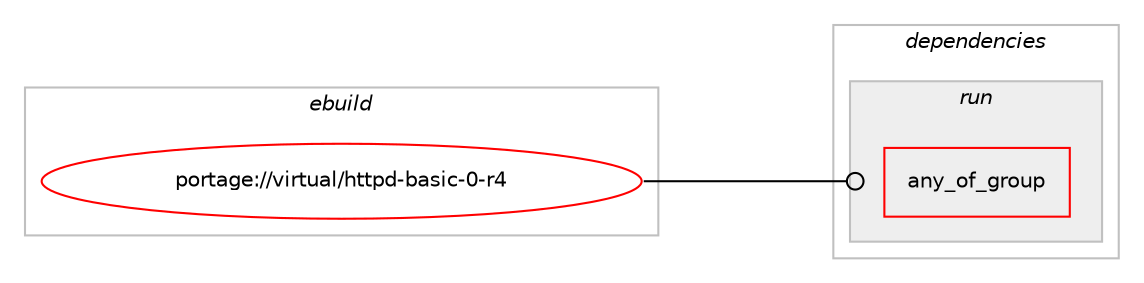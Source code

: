 digraph prolog {

# *************
# Graph options
# *************

newrank=true;
concentrate=true;
compound=true;
graph [rankdir=LR,fontname=Helvetica,fontsize=10,ranksep=1.5];#, ranksep=2.5, nodesep=0.2];
edge  [arrowhead=vee];
node  [fontname=Helvetica,fontsize=10];

# **********
# The ebuild
# **********

subgraph cluster_leftcol {
color=gray;
rank=same;
label=<<i>ebuild</i>>;
id [label="portage://virtual/httpd-basic-0-r4", color=red, width=4, href="../virtual/httpd-basic-0-r4.svg"];
}

# ****************
# The dependencies
# ****************

subgraph cluster_midcol {
color=gray;
label=<<i>dependencies</i>>;
subgraph cluster_compile {
fillcolor="#eeeeee";
style=filled;
label=<<i>compile</i>>;
}
subgraph cluster_compileandrun {
fillcolor="#eeeeee";
style=filled;
label=<<i>compile and run</i>>;
}
subgraph cluster_run {
fillcolor="#eeeeee";
style=filled;
label=<<i>run</i>>;
subgraph any6 {
dependency149 [label=<<TABLE BORDER="0" CELLBORDER="1" CELLSPACING="0" CELLPADDING="4"><TR><TD CELLPADDING="10">any_of_group</TD></TR></TABLE>>, shape=none, color=red];# *** BEGIN UNKNOWN DEPENDENCY TYPE (TODO) ***
# dependency149 -> package_dependency(portage://virtual/httpd-basic-0-r4,run,no,www-servers,apache,none,[,,],[],[])
# *** END UNKNOWN DEPENDENCY TYPE (TODO) ***

# *** BEGIN UNKNOWN DEPENDENCY TYPE (TODO) ***
# dependency149 -> package_dependency(portage://virtual/httpd-basic-0-r4,run,no,www-servers,lighttpd,none,[,,],[],[])
# *** END UNKNOWN DEPENDENCY TYPE (TODO) ***

# *** BEGIN UNKNOWN DEPENDENCY TYPE (TODO) ***
# dependency149 -> package_dependency(portage://virtual/httpd-basic-0-r4,run,no,www-servers,fnord,none,[,,],[],[])
# *** END UNKNOWN DEPENDENCY TYPE (TODO) ***

# *** BEGIN UNKNOWN DEPENDENCY TYPE (TODO) ***
# dependency149 -> package_dependency(portage://virtual/httpd-basic-0-r4,run,no,www-servers,h2o,none,[,,],[],[])
# *** END UNKNOWN DEPENDENCY TYPE (TODO) ***

# *** BEGIN UNKNOWN DEPENDENCY TYPE (TODO) ***
# dependency149 -> package_dependency(portage://virtual/httpd-basic-0-r4,run,no,www-servers,monkeyd,none,[,,],[],[])
# *** END UNKNOWN DEPENDENCY TYPE (TODO) ***

# *** BEGIN UNKNOWN DEPENDENCY TYPE (TODO) ***
# dependency149 -> package_dependency(portage://virtual/httpd-basic-0-r4,run,no,www-servers,nginx,none,[,,],[],[])
# *** END UNKNOWN DEPENDENCY TYPE (TODO) ***

# *** BEGIN UNKNOWN DEPENDENCY TYPE (TODO) ***
# dependency149 -> package_dependency(portage://virtual/httpd-basic-0-r4,run,no,www-servers,thttpd,none,[,,],[],[])
# *** END UNKNOWN DEPENDENCY TYPE (TODO) ***

# *** BEGIN UNKNOWN DEPENDENCY TYPE (TODO) ***
# dependency149 -> package_dependency(portage://virtual/httpd-basic-0-r4,run,no,www-servers,tomcat,none,[,,],[],[])
# *** END UNKNOWN DEPENDENCY TYPE (TODO) ***

}
id:e -> dependency149:w [weight=20,style="solid",arrowhead="odot"];
}
}

# **************
# The candidates
# **************

subgraph cluster_choices {
rank=same;
color=gray;
label=<<i>candidates</i>>;

}

}
